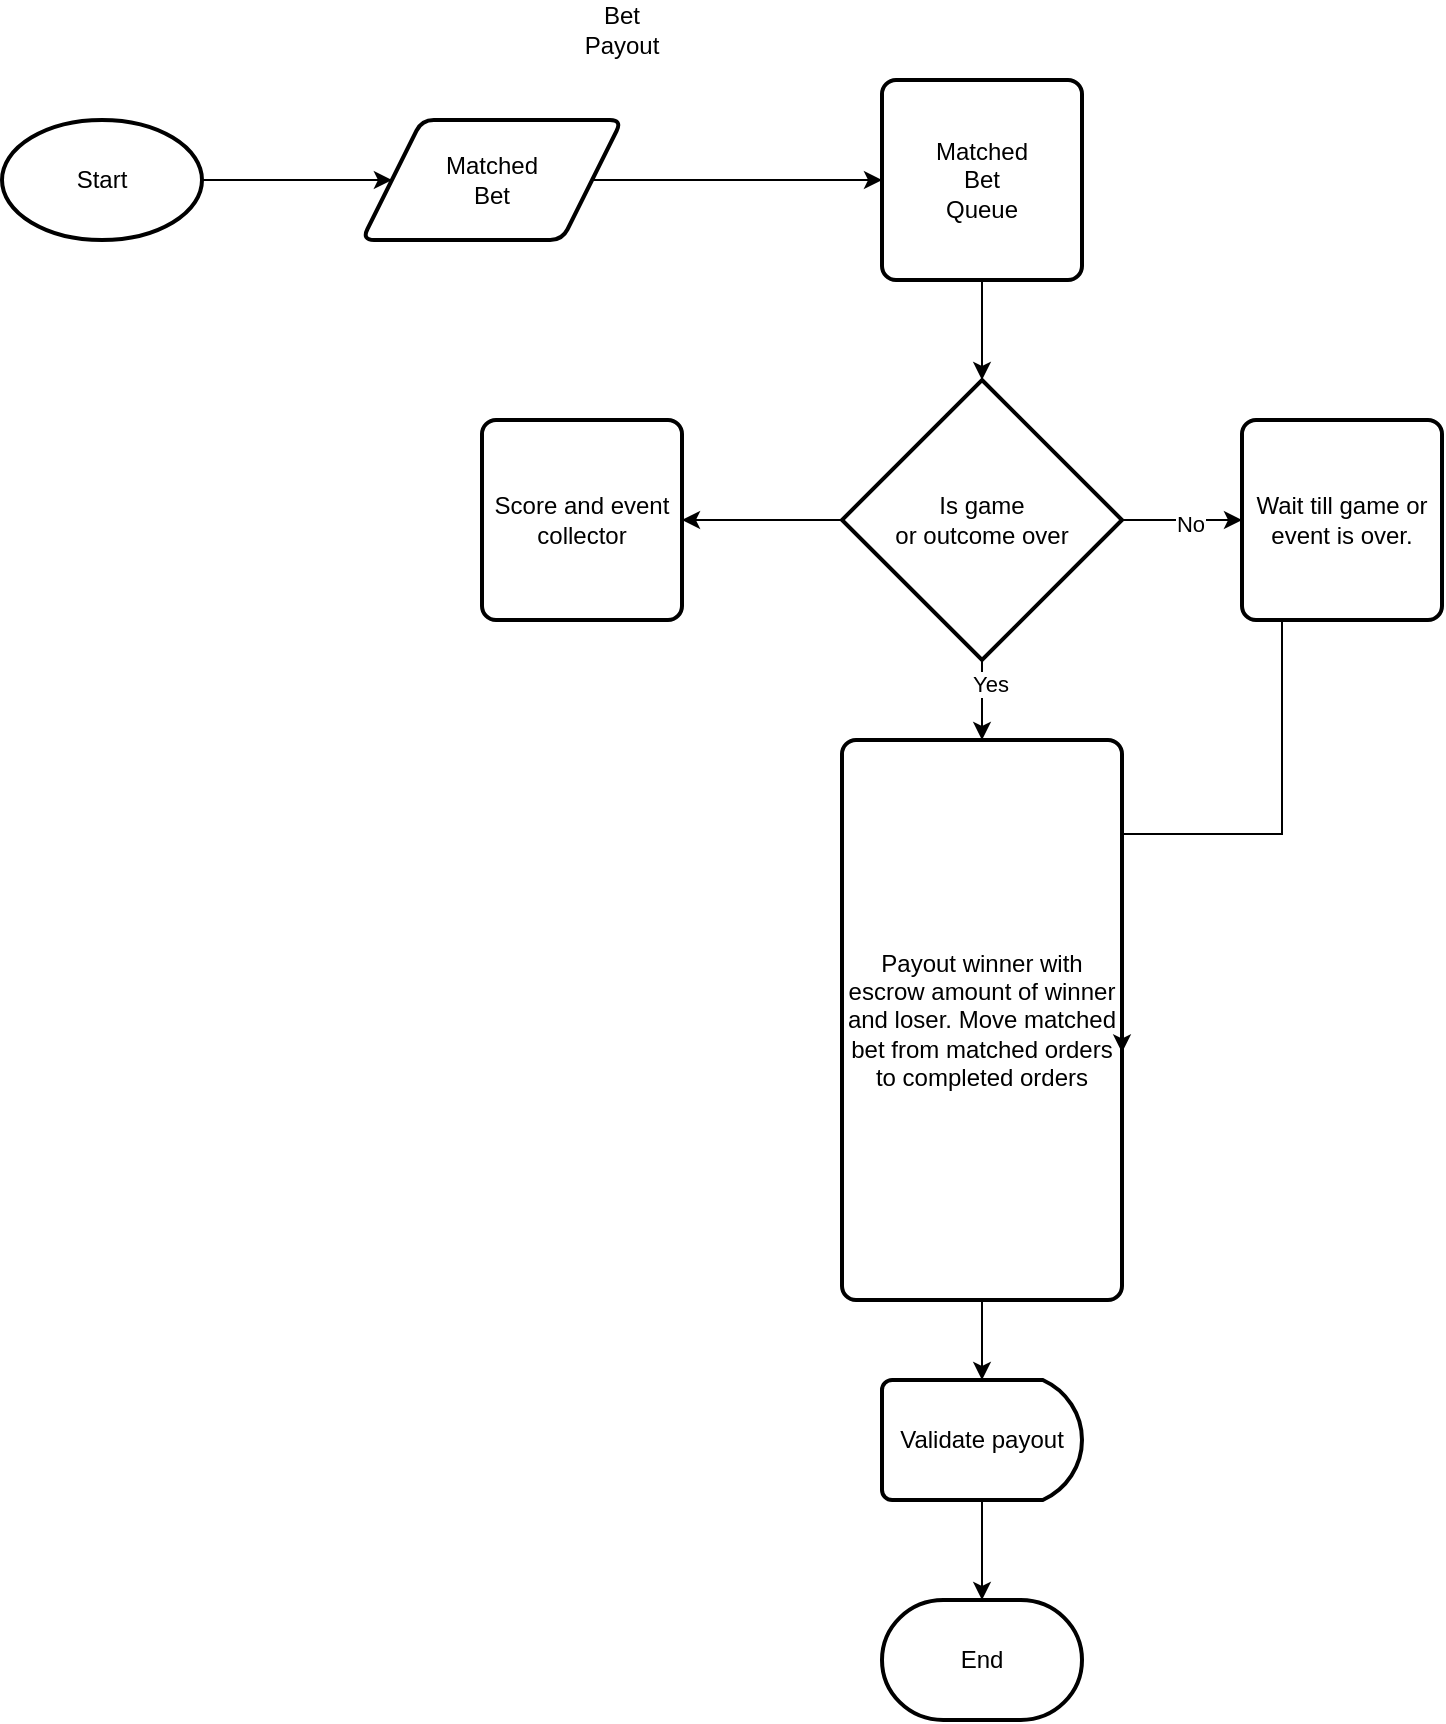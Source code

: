 <mxfile version="20.8.0" type="google"><diagram id="9zK-ifmNZDciMGdTK2VT" name="Page-1"><mxGraphModel grid="1" page="1" gridSize="10" guides="1" tooltips="1" connect="1" arrows="1" fold="1" pageScale="1" pageWidth="850" pageHeight="1100" math="0" shadow="0"><root><mxCell id="0"/><mxCell id="1" parent="0"/><mxCell id="5McD0_1M50JmVXnACwnA-14" style="edgeStyle=orthogonalEdgeStyle;rounded=0;orthogonalLoop=1;jettySize=auto;html=1;entryX=0;entryY=0.5;entryDx=0;entryDy=0;" edge="1" parent="1" source="5McD0_1M50JmVXnACwnA-2" target="5McD0_1M50JmVXnACwnA-18"><mxGeometry relative="1" as="geometry"><mxPoint x="720" y="260" as="targetPoint"/></mxGeometry></mxCell><mxCell id="5McD0_1M50JmVXnACwnA-17" value="No" style="edgeLabel;html=1;align=center;verticalAlign=middle;resizable=0;points=[];" connectable="0" vertex="1" parent="5McD0_1M50JmVXnACwnA-14"><mxGeometry x="0.133" y="-2" relative="1" as="geometry"><mxPoint as="offset"/></mxGeometry></mxCell><mxCell id="5McD0_1M50JmVXnACwnA-16" style="edgeStyle=orthogonalEdgeStyle;rounded=0;orthogonalLoop=1;jettySize=auto;html=1;entryX=0.5;entryY=0;entryDx=0;entryDy=0;" edge="1" parent="1" source="5McD0_1M50JmVXnACwnA-2" target="5McD0_1M50JmVXnACwnA-15"><mxGeometry relative="1" as="geometry"/></mxCell><mxCell id="5McD0_1M50JmVXnACwnA-20" value="Yes" style="edgeLabel;html=1;align=center;verticalAlign=middle;resizable=0;points=[];" connectable="0" vertex="1" parent="5McD0_1M50JmVXnACwnA-16"><mxGeometry x="-0.433" y="4" relative="1" as="geometry"><mxPoint as="offset"/></mxGeometry></mxCell><mxCell id="OUREO986Ew9QmudfCvVQ-8" style="edgeStyle=orthogonalEdgeStyle;rounded=0;orthogonalLoop=1;jettySize=auto;html=1;entryX=1;entryY=0.5;entryDx=0;entryDy=0;" edge="1" parent="1" source="5McD0_1M50JmVXnACwnA-2" target="OUREO986Ew9QmudfCvVQ-7"><mxGeometry relative="1" as="geometry"/></mxCell><mxCell id="5McD0_1M50JmVXnACwnA-2" value="Is game &lt;br&gt;or outcome over" style="strokeWidth=2;html=1;shape=mxgraph.flowchart.decision;whiteSpace=wrap;" vertex="1" parent="1"><mxGeometry x="530" y="210" width="140" height="140" as="geometry"/></mxCell><mxCell id="5McD0_1M50JmVXnACwnA-13" style="edgeStyle=orthogonalEdgeStyle;rounded=0;orthogonalLoop=1;jettySize=auto;html=1;" edge="1" parent="1" source="5McD0_1M50JmVXnACwnA-3" target="5McD0_1M50JmVXnACwnA-2"><mxGeometry relative="1" as="geometry"/></mxCell><mxCell id="5McD0_1M50JmVXnACwnA-3" value="Matched&lt;br&gt;Bet&lt;br&gt;Queue" style="rounded=1;whiteSpace=wrap;html=1;absoluteArcSize=1;arcSize=14;strokeWidth=2;" vertex="1" parent="1"><mxGeometry x="550" y="60" width="100" height="100" as="geometry"/></mxCell><mxCell id="5McD0_1M50JmVXnACwnA-12" style="edgeStyle=orthogonalEdgeStyle;rounded=0;orthogonalLoop=1;jettySize=auto;html=1;entryX=0;entryY=0.5;entryDx=0;entryDy=0;" edge="1" parent="1" source="5McD0_1M50JmVXnACwnA-7" target="5McD0_1M50JmVXnACwnA-3"><mxGeometry relative="1" as="geometry"/></mxCell><mxCell id="5McD0_1M50JmVXnACwnA-7" value="Matched&lt;br style=&quot;border-color: var(--border-color);&quot;&gt;Bet" style="shape=parallelogram;html=1;strokeWidth=2;perimeter=parallelogramPerimeter;whiteSpace=wrap;rounded=1;arcSize=12;size=0.23;" vertex="1" parent="1"><mxGeometry x="290" y="80" width="130" height="60" as="geometry"/></mxCell><mxCell id="5McD0_1M50JmVXnACwnA-11" style="edgeStyle=orthogonalEdgeStyle;rounded=0;orthogonalLoop=1;jettySize=auto;html=1;" edge="1" parent="1" source="5McD0_1M50JmVXnACwnA-10" target="5McD0_1M50JmVXnACwnA-7"><mxGeometry relative="1" as="geometry"/></mxCell><mxCell id="5McD0_1M50JmVXnACwnA-10" value="Start" style="strokeWidth=2;html=1;shape=mxgraph.flowchart.start_1;whiteSpace=wrap;" vertex="1" parent="1"><mxGeometry x="110" y="80" width="100" height="60" as="geometry"/></mxCell><mxCell id="5McD0_1M50JmVXnACwnA-23" style="edgeStyle=orthogonalEdgeStyle;rounded=0;orthogonalLoop=1;jettySize=auto;html=1;entryX=0.5;entryY=0;entryDx=0;entryDy=0;entryPerimeter=0;" edge="1" parent="1" source="5McD0_1M50JmVXnACwnA-15" target="OUREO986Ew9QmudfCvVQ-5"><mxGeometry relative="1" as="geometry"/></mxCell><mxCell id="5McD0_1M50JmVXnACwnA-15" value="Payout winner with escrow amount of winner and loser. Move matched bet from matched orders to completed orders" style="rounded=1;whiteSpace=wrap;html=1;absoluteArcSize=1;arcSize=14;strokeWidth=2;" vertex="1" parent="1"><mxGeometry x="530" y="390" width="140" height="280" as="geometry"/></mxCell><mxCell id="5McD0_1M50JmVXnACwnA-21" style="edgeStyle=orthogonalEdgeStyle;rounded=0;orthogonalLoop=1;jettySize=auto;html=1;entryX=1;entryY=0.558;entryDx=0;entryDy=0;entryPerimeter=0;" edge="1" parent="1" source="5McD0_1M50JmVXnACwnA-18" target="5McD0_1M50JmVXnACwnA-15"><mxGeometry relative="1" as="geometry"><Array as="points"><mxPoint x="750" y="437"/></Array></mxGeometry></mxCell><mxCell id="5McD0_1M50JmVXnACwnA-18" value="Wait till game or event is over." style="rounded=1;whiteSpace=wrap;html=1;absoluteArcSize=1;arcSize=14;strokeWidth=2;" vertex="1" parent="1"><mxGeometry x="730" y="230" width="100" height="100" as="geometry"/></mxCell><mxCell id="5McD0_1M50JmVXnACwnA-22" value="End" style="strokeWidth=2;html=1;shape=mxgraph.flowchart.terminator;whiteSpace=wrap;" vertex="1" parent="1"><mxGeometry x="550" y="820" width="100" height="60" as="geometry"/></mxCell><mxCell id="OUREO986Ew9QmudfCvVQ-1" value="Bet Payout" style="text;html=1;strokeColor=none;fillColor=none;align=center;verticalAlign=middle;whiteSpace=wrap;rounded=0;" vertex="1" parent="1"><mxGeometry x="390" y="20" width="60" height="30" as="geometry"/></mxCell><mxCell id="OUREO986Ew9QmudfCvVQ-6" style="edgeStyle=orthogonalEdgeStyle;rounded=0;orthogonalLoop=1;jettySize=auto;html=1;" edge="1" parent="1" source="OUREO986Ew9QmudfCvVQ-5" target="5McD0_1M50JmVXnACwnA-22"><mxGeometry relative="1" as="geometry"/></mxCell><mxCell id="OUREO986Ew9QmudfCvVQ-5" value="Validate payout" style="strokeWidth=2;html=1;shape=mxgraph.flowchart.delay;whiteSpace=wrap;" vertex="1" parent="1"><mxGeometry x="550" y="710" width="100" height="60" as="geometry"/></mxCell><mxCell id="OUREO986Ew9QmudfCvVQ-7" value="Score and event collector" style="rounded=1;whiteSpace=wrap;html=1;absoluteArcSize=1;arcSize=14;strokeWidth=2;" vertex="1" parent="1"><mxGeometry x="350" y="230" width="100" height="100" as="geometry"/></mxCell></root></mxGraphModel></diagram></mxfile>